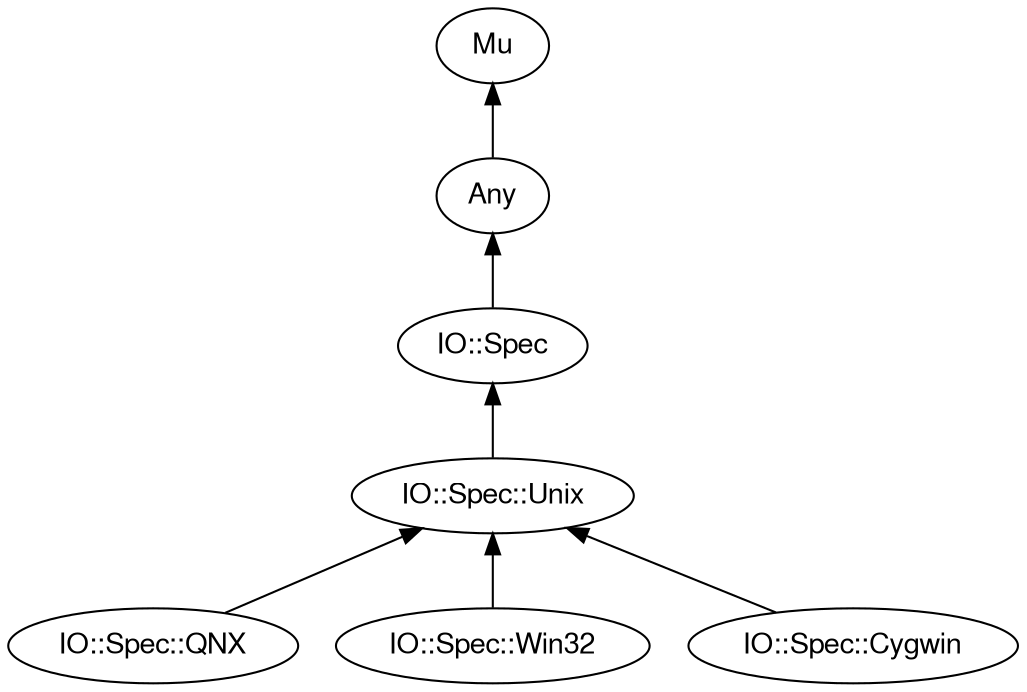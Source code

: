 digraph "perl6-type-graph" {
    rankdir=BT;
    splines=polyline;
    overlap=false; 
    graph [truecolor=true bgcolor="#FFFFFF"];
    // Types
    "IO::Spec::Unix" [color="#000000", fontcolor="#000000", href="/type/IO::Spec::Unix", fontname="FreeSans"];
    "Mu" [color="#000000", fontcolor="#000000", href="/type/Mu", fontname="FreeSans"];
    "Any" [color="#000000", fontcolor="#000000", href="/type/Any", fontname="FreeSans"];
    "IO::Spec" [color="#000000", fontcolor="#000000", href="/type/IO::Spec", fontname="FreeSans"];
    "IO::Spec::QNX" [color="#000000", fontcolor="#000000", href="/type/IO::Spec::QNX", fontname="FreeSans"];
    "IO::Spec::Win32" [color="#000000", fontcolor="#000000", href="/type/IO::Spec::Win32", fontname="FreeSans"];
    "IO::Spec::Cygwin" [color="#000000", fontcolor="#000000", href="/type/IO::Spec::Cygwin", fontname="FreeSans"];

    // Superclasses
    "IO::Spec::Unix" -> "IO::Spec" [color="#000000"];
    "Any" -> "Mu" [color="#000000"];
    "IO::Spec" -> "Any" [color="#000000"];
    "IO::Spec::QNX" -> "IO::Spec::Unix" [color="#000000"];
    "IO::Spec::Win32" -> "IO::Spec::Unix" [color="#000000"];
    "IO::Spec::Cygwin" -> "IO::Spec::Unix" [color="#000000"];

    // Roles
}
